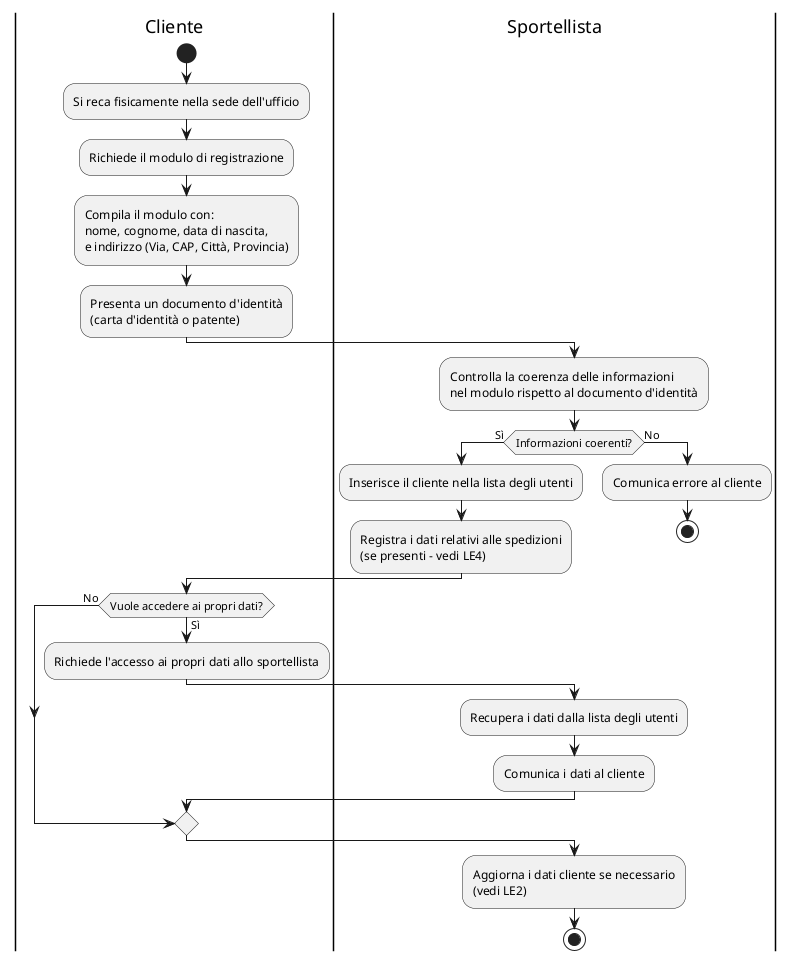 @startuml

|Cliente|
start
:Si reca fisicamente nella sede dell'ufficio;
:Richiede il modulo di registrazione;
:Compila il modulo con:\nnome, cognome, data di nascita,\ne indirizzo (Via, CAP, Città, Provincia);
:Presenta un documento d'identità\n(carta d'identità o patente);

|Sportellista|
:Controlla la coerenza delle informazioni\nnel modulo rispetto al documento d'identità;
if (Informazioni coerenti?) then (Sì)
  :Inserisce il cliente nella lista degli utenti;
  :Registra i dati relativi alle spedizioni\n(se presenti - vedi LE4);
else (No)
  :Comunica errore al cliente;
  stop
endif

|Cliente|
if (Vuole accedere ai propri dati?) then (Sì)
  :Richiede l'accesso ai propri dati allo sportellista;
  |Sportellista|
  :Recupera i dati dalla lista degli utenti;
  :Comunica i dati al cliente;
else (No)
endif

|Sportellista|
:Aggiorna i dati cliente se necessario\n(vedi LE2);
stop

@enduml
